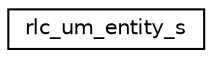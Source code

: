 digraph "Graphical Class Hierarchy"
{
 // LATEX_PDF_SIZE
  edge [fontname="Helvetica",fontsize="10",labelfontname="Helvetica",labelfontsize="10"];
  node [fontname="Helvetica",fontsize="10",shape=record];
  rankdir="LR";
  Node0 [label="rlc_um_entity_s",height=0.2,width=0.4,color="black", fillcolor="white", style="filled",URL="$structrlc__um__entity__s.html",tooltip="Structure containing a RLC UM instance protocol variables, statistic variables, allocation variables,..."];
}
